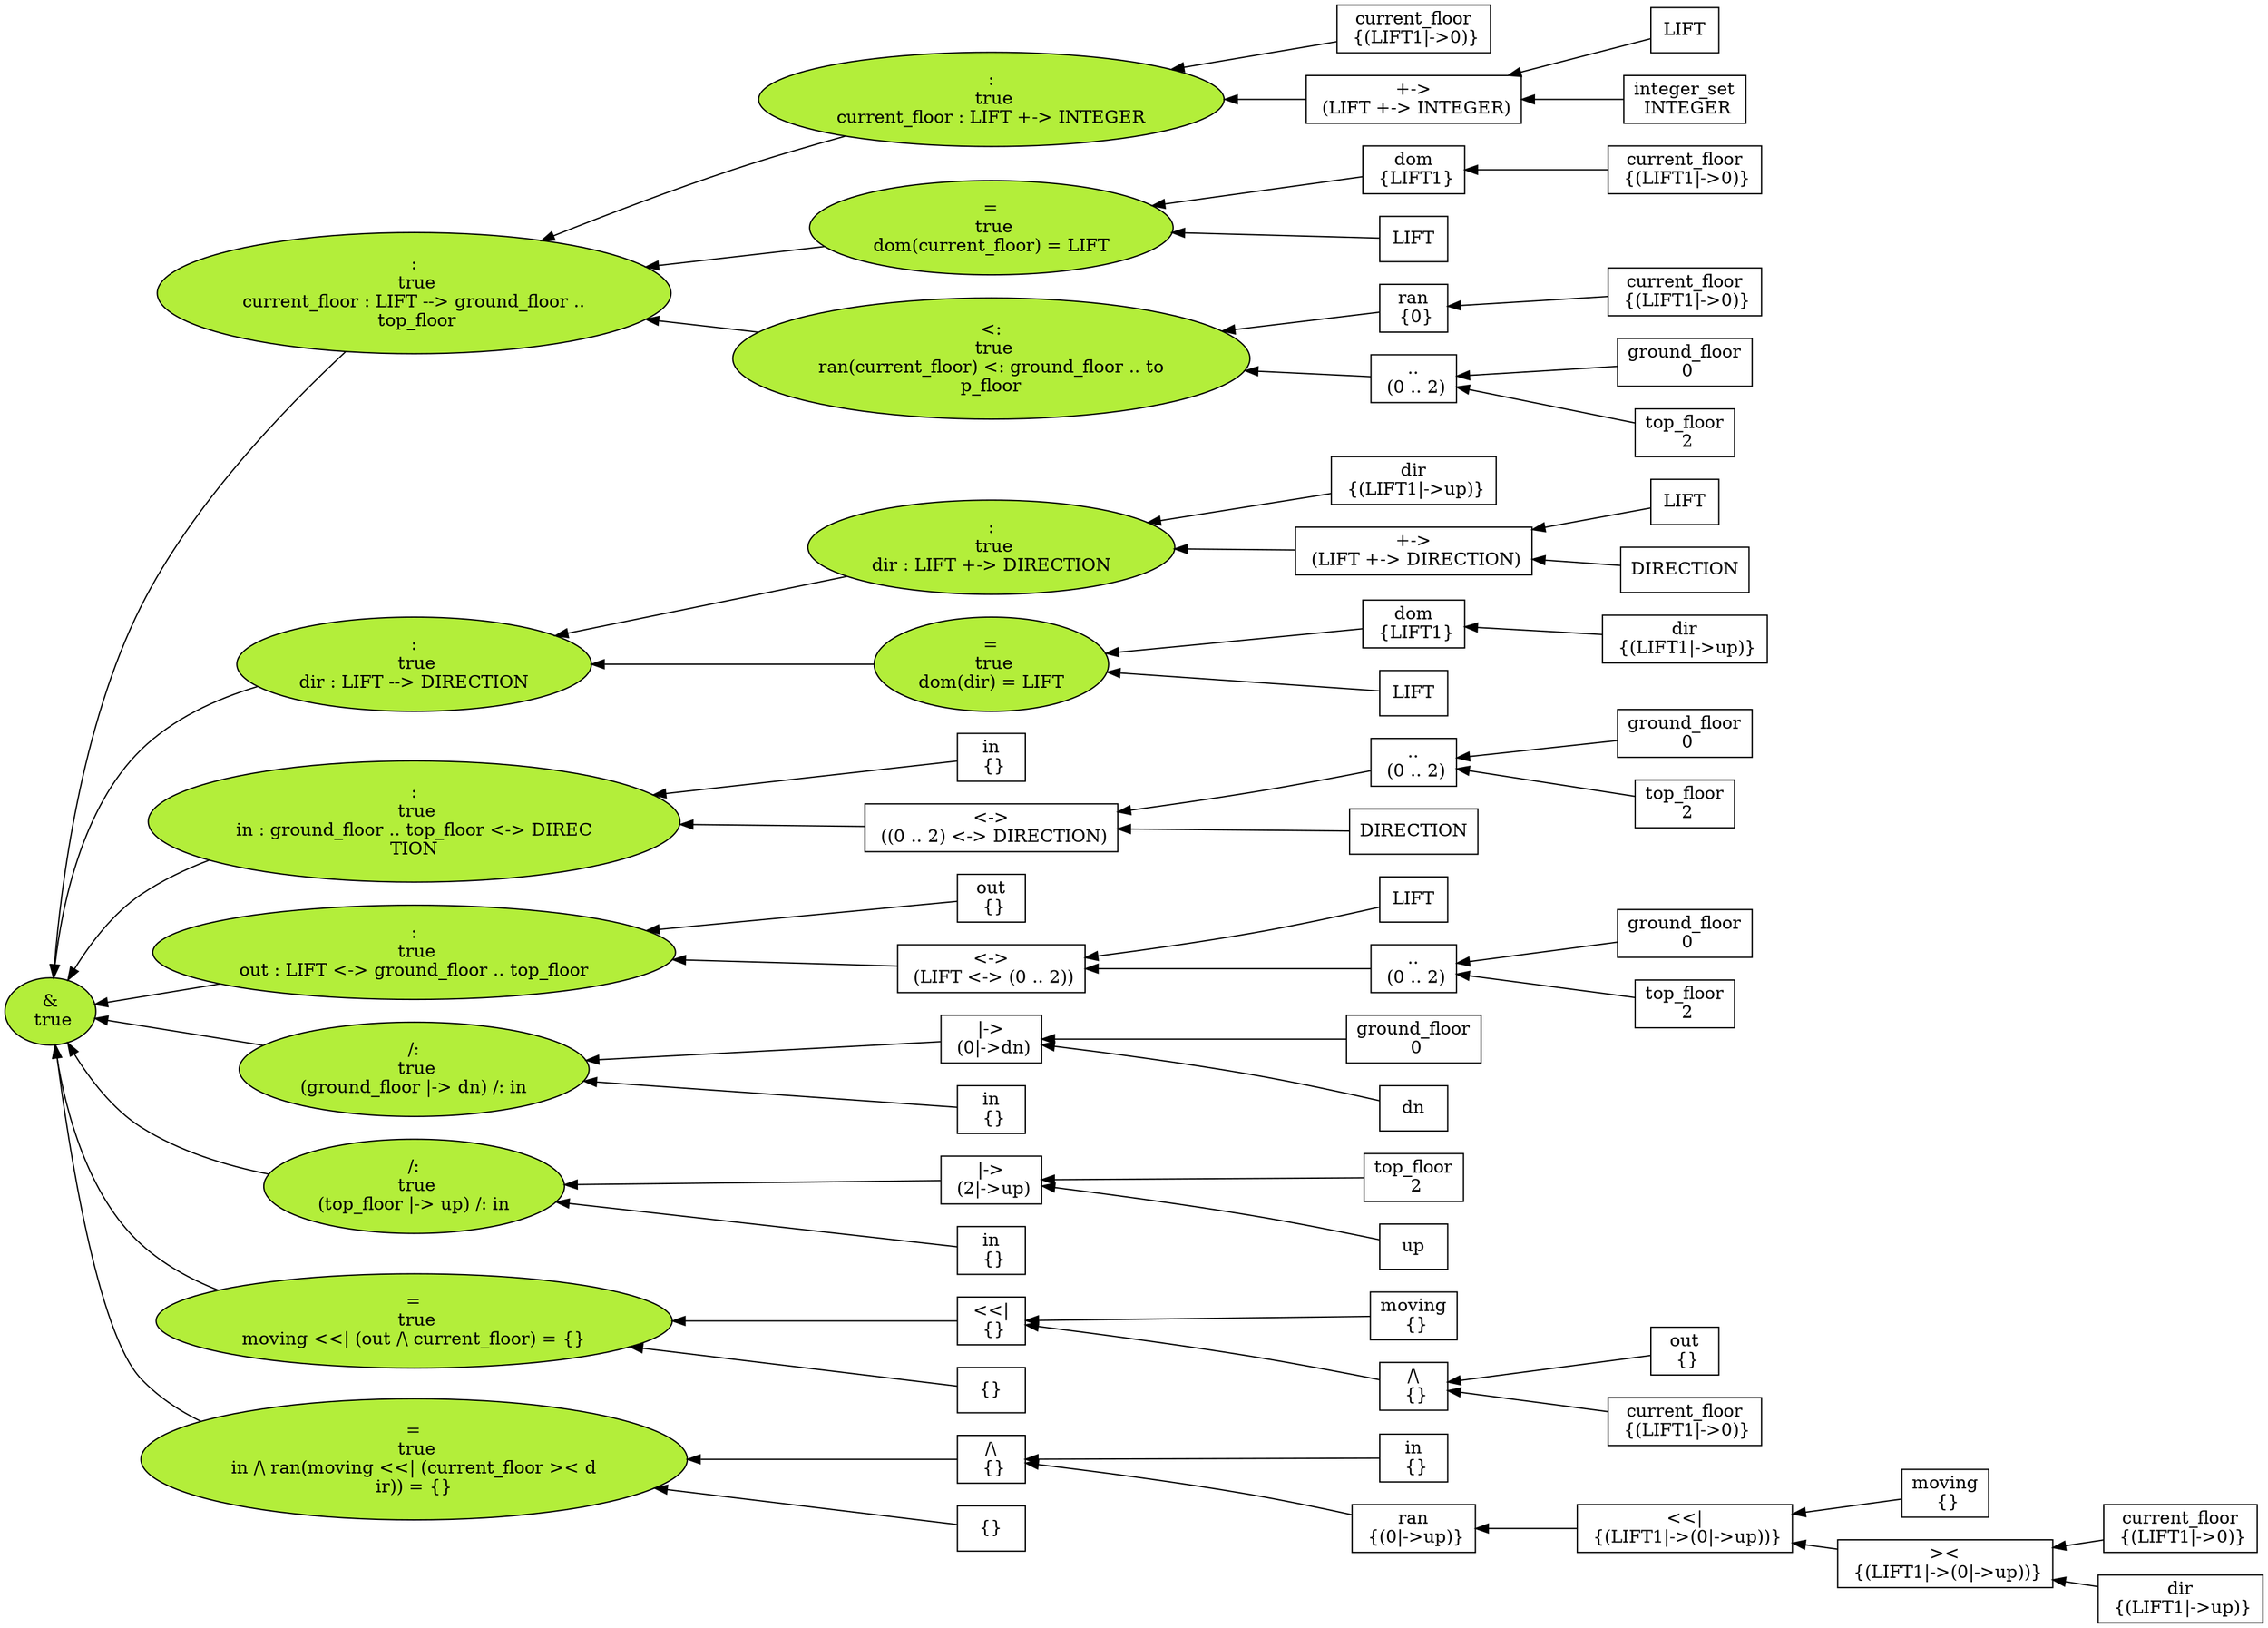 digraph g {
rankdir=RL;
    Noderoot [label="&\n true", shape="ellipse", fillcolor="olivedrab2", style="filled"]
    Node1 [label=":\n true\ncurrent_floor : LIFT --\> ground_floor ..\n top_floor", shape="ellipse", fillcolor="olivedrab2", style="filled"]
        Node1 -> Noderoot;
    Node2 [label=":\n true\ncurrent_floor : LIFT +-\> INTEGER", shape="ellipse", fillcolor="olivedrab2", style="filled"]
        Node2 -> Node1;
    Node3 [label="current_floor\n \{(LIFT1\|-\>0)\}", shape="box", fillcolor="white", style="filled"]
        Node3 -> Node2;
    Node4 [label="+-\>\n (LIFT +-\> INTEGER)", shape="box", fillcolor="white", style="filled"]
        Node4 -> Node2;
    Node5 [label="LIFT", shape="box", fillcolor="white", style="filled"]
        Node5 -> Node4;
    Node6 [label="integer_set\n INTEGER", shape="box", fillcolor="white", style="filled"]
        Node6 -> Node4;
    Node7 [label="=\n true\ndom(current_floor) = LIFT", shape="ellipse", fillcolor="olivedrab2", style="filled"]
        Node7 -> Node1;
    Node8 [label="dom\n \{LIFT1\}", shape="box", fillcolor="white", style="filled"]
        Node8 -> Node7;
    Node9 [label="current_floor\n \{(LIFT1\|-\>0)\}", shape="box", fillcolor="white", style="filled"]
        Node9 -> Node8;
    Node10 [label="LIFT", shape="box", fillcolor="white", style="filled"]
        Node10 -> Node7;
    Node11 [label="<:\n true\nran(current_floor) <: ground_floor .. to\np_floor", shape="ellipse", fillcolor="olivedrab2", style="filled"]
        Node11 -> Node1;
    Node12 [label="ran\n \{0\}", shape="box", fillcolor="white", style="filled"]
        Node12 -> Node11;
    Node13 [label="current_floor\n \{(LIFT1\|-\>0)\}", shape="box", fillcolor="white", style="filled"]
        Node13 -> Node12;
    Node14 [label="..\n (0 .. 2)", shape="box", fillcolor="white", style="filled"]
        Node14 -> Node11;
    Node15 [label="ground_floor\n 0", shape="box", fillcolor="white", style="filled"]
        Node15 -> Node14;
    Node16 [label="top_floor\n 2", shape="box", fillcolor="white", style="filled"]
        Node16 -> Node14;
    Node17 [label=":\n true\ndir : LIFT --\> DIRECTION", shape="ellipse", fillcolor="olivedrab2", style="filled"]
        Node17 -> Noderoot;
    Node18 [label=":\n true\ndir : LIFT +-\> DIRECTION", shape="ellipse", fillcolor="olivedrab2", style="filled"]
        Node18 -> Node17;
    Node19 [label="dir\n \{(LIFT1\|-\>up)\}", shape="box", fillcolor="white", style="filled"]
        Node19 -> Node18;
    Node20 [label="+-\>\n (LIFT +-\> DIRECTION)", shape="box", fillcolor="white", style="filled"]
        Node20 -> Node18;
    Node21 [label="LIFT", shape="box", fillcolor="white", style="filled"]
        Node21 -> Node20;
    Node22 [label="DIRECTION", shape="box", fillcolor="white", style="filled"]
        Node22 -> Node20;
    Node23 [label="=\n true\ndom(dir) = LIFT", shape="ellipse", fillcolor="olivedrab2", style="filled"]
        Node23 -> Node17;
    Node24 [label="dom\n \{LIFT1\}", shape="box", fillcolor="white", style="filled"]
        Node24 -> Node23;
    Node25 [label="dir\n \{(LIFT1\|-\>up)\}", shape="box", fillcolor="white", style="filled"]
        Node25 -> Node24;
    Node26 [label="LIFT", shape="box", fillcolor="white", style="filled"]
        Node26 -> Node23;
    Node27 [label=":\n true\nin : ground_floor .. top_floor <-\> DIREC\nTION", shape="ellipse", fillcolor="olivedrab2", style="filled"]
        Node27 -> Noderoot;
    Node28 [label="in\n \{\}", shape="box", fillcolor="white", style="filled"]
        Node28 -> Node27;
    Node29 [label="<-\>\n ((0 .. 2) <-\> DIRECTION)", shape="box", fillcolor="white", style="filled"]
        Node29 -> Node27;
    Node30 [label="..\n (0 .. 2)", shape="box", fillcolor="white", style="filled"]
        Node30 -> Node29;
    Node31 [label="ground_floor\n 0", shape="box", fillcolor="white", style="filled"]
        Node31 -> Node30;
    Node32 [label="top_floor\n 2", shape="box", fillcolor="white", style="filled"]
        Node32 -> Node30;
    Node33 [label="DIRECTION", shape="box", fillcolor="white", style="filled"]
        Node33 -> Node29;
    Node34 [label=":\n true\nout : LIFT <-\> ground_floor .. top_floor", shape="ellipse", fillcolor="olivedrab2", style="filled"]
        Node34 -> Noderoot;
    Node35 [label="out\n \{\}", shape="box", fillcolor="white", style="filled"]
        Node35 -> Node34;
    Node36 [label="<-\>\n (LIFT <-\> (0 .. 2))", shape="box", fillcolor="white", style="filled"]
        Node36 -> Node34;
    Node37 [label="LIFT", shape="box", fillcolor="white", style="filled"]
        Node37 -> Node36;
    Node38 [label="..\n (0 .. 2)", shape="box", fillcolor="white", style="filled"]
        Node38 -> Node36;
    Node39 [label="ground_floor\n 0", shape="box", fillcolor="white", style="filled"]
        Node39 -> Node38;
    Node40 [label="top_floor\n 2", shape="box", fillcolor="white", style="filled"]
        Node40 -> Node38;
    Node41 [label="/:\n true\n(ground_floor \|-\> dn) /: in", shape="ellipse", fillcolor="olivedrab2", style="filled"]
        Node41 -> Noderoot;
    Node42 [label="\|-\>\n (0\|-\>dn)", shape="box", fillcolor="white", style="filled"]
        Node42 -> Node41;
    Node43 [label="ground_floor\n 0", shape="box", fillcolor="white", style="filled"]
        Node43 -> Node42;
    Node44 [label="dn", shape="box", fillcolor="white", style="filled"]
        Node44 -> Node42;
    Node45 [label="in\n \{\}", shape="box", fillcolor="white", style="filled"]
        Node45 -> Node41;
    Node46 [label="/:\n true\n(top_floor \|-\> up) /: in", shape="ellipse", fillcolor="olivedrab2", style="filled"]
        Node46 -> Noderoot;
    Node47 [label="\|-\>\n (2\|-\>up)", shape="box", fillcolor="white", style="filled"]
        Node47 -> Node46;
    Node48 [label="top_floor\n 2", shape="box", fillcolor="white", style="filled"]
        Node48 -> Node47;
    Node49 [label="up", shape="box", fillcolor="white", style="filled"]
        Node49 -> Node47;
    Node50 [label="in\n \{\}", shape="box", fillcolor="white", style="filled"]
        Node50 -> Node46;
    Node51 [label="=\n true\nmoving <<\| (out /\\ current_floor) = \{\}", shape="ellipse", fillcolor="olivedrab2", style="filled"]
        Node51 -> Noderoot;
    Node52 [label="<<\|\n \{\}", shape="box", fillcolor="white", style="filled"]
        Node52 -> Node51;
    Node53 [label="moving\n \{\}", shape="box", fillcolor="white", style="filled"]
        Node53 -> Node52;
    Node54 [label="/\\\n \{\}", shape="box", fillcolor="white", style="filled"]
        Node54 -> Node52;
    Node55 [label="out\n \{\}", shape="box", fillcolor="white", style="filled"]
        Node55 -> Node54;
    Node56 [label="current_floor\n \{(LIFT1\|-\>0)\}", shape="box", fillcolor="white", style="filled"]
        Node56 -> Node54;
    Node57 [label="\{\}", shape="box", fillcolor="white", style="filled"]
        Node57 -> Node51;
    Node58 [label="=\n true\nin /\\ ran(moving <<\| (current_floor \>< d\nir)) = \{\}", shape="ellipse", fillcolor="olivedrab2", style="filled"]
        Node58 -> Noderoot;
    Node59 [label="/\\\n \{\}", shape="box", fillcolor="white", style="filled"]
        Node59 -> Node58;
    Node60 [label="in\n \{\}", shape="box", fillcolor="white", style="filled"]
        Node60 -> Node59;
    Node61 [label="ran\n \{(0\|-\>up)\}", shape="box", fillcolor="white", style="filled"]
        Node61 -> Node59;
    Node62 [label="<<\|\n \{(LIFT1\|-\>(0\|-\>up))\}", shape="box", fillcolor="white", style="filled"]
        Node62 -> Node61;
    Node63 [label="moving\n \{\}", shape="box", fillcolor="white", style="filled"]
        Node63 -> Node62;
    Node64 [label="\><\n \{(LIFT1\|-\>(0\|-\>up))\}", shape="box", fillcolor="white", style="filled"]
        Node64 -> Node62;
    Node65 [label="current_floor\n \{(LIFT1\|-\>0)\}", shape="box", fillcolor="white", style="filled"]
        Node65 -> Node64;
    Node66 [label="dir\n \{(LIFT1\|-\>up)\}", shape="box", fillcolor="white", style="filled"]
        Node66 -> Node64;
    Node67 [label="\{\}", shape="box", fillcolor="white", style="filled"]
        Node67 -> Node58;
}
